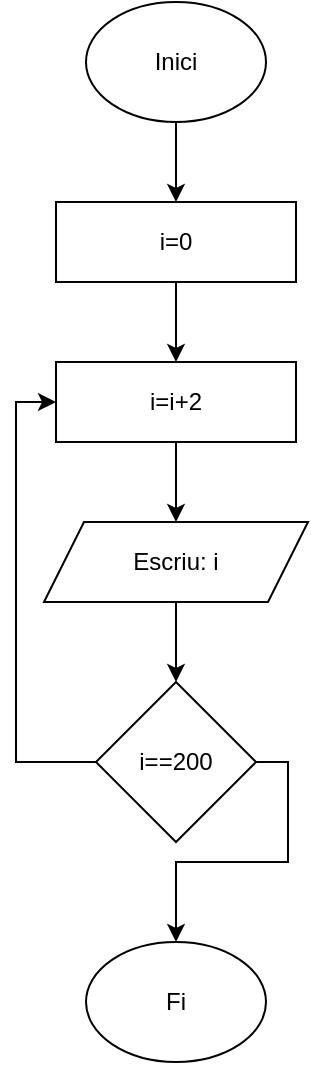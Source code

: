 <mxfile version="20.4.0" type="device"><diagram id="A4PmgrOAmkXMZe2r6g8q" name="Page-1"><mxGraphModel dx="942" dy="592" grid="1" gridSize="10" guides="1" tooltips="1" connect="1" arrows="1" fold="1" page="1" pageScale="1" pageWidth="827" pageHeight="1169" math="0" shadow="0"><root><mxCell id="0"/><mxCell id="1" parent="0"/><mxCell id="P02LuTssI_CUBRWa-9mV-10" style="edgeStyle=orthogonalEdgeStyle;rounded=0;orthogonalLoop=1;jettySize=auto;html=1;" edge="1" parent="1" source="P02LuTssI_CUBRWa-9mV-1" target="P02LuTssI_CUBRWa-9mV-2"><mxGeometry relative="1" as="geometry"/></mxCell><mxCell id="P02LuTssI_CUBRWa-9mV-1" value="Inici" style="ellipse;whiteSpace=wrap;html=1;" vertex="1" parent="1"><mxGeometry x="369" y="20" width="90" height="60" as="geometry"/></mxCell><mxCell id="P02LuTssI_CUBRWa-9mV-11" style="edgeStyle=orthogonalEdgeStyle;rounded=0;orthogonalLoop=1;jettySize=auto;html=1;" edge="1" parent="1" source="P02LuTssI_CUBRWa-9mV-2" target="P02LuTssI_CUBRWa-9mV-3"><mxGeometry relative="1" as="geometry"/></mxCell><mxCell id="P02LuTssI_CUBRWa-9mV-2" value="i=0" style="rounded=0;whiteSpace=wrap;html=1;" vertex="1" parent="1"><mxGeometry x="354" y="120" width="120" height="40" as="geometry"/></mxCell><mxCell id="P02LuTssI_CUBRWa-9mV-12" style="edgeStyle=orthogonalEdgeStyle;rounded=0;orthogonalLoop=1;jettySize=auto;html=1;" edge="1" parent="1" source="P02LuTssI_CUBRWa-9mV-3" target="P02LuTssI_CUBRWa-9mV-5"><mxGeometry relative="1" as="geometry"/></mxCell><mxCell id="P02LuTssI_CUBRWa-9mV-3" value="i=i+2" style="rounded=0;whiteSpace=wrap;html=1;" vertex="1" parent="1"><mxGeometry x="354" y="200" width="120" height="40" as="geometry"/></mxCell><mxCell id="P02LuTssI_CUBRWa-9mV-13" style="edgeStyle=orthogonalEdgeStyle;rounded=0;orthogonalLoop=1;jettySize=auto;html=1;" edge="1" parent="1" source="P02LuTssI_CUBRWa-9mV-5" target="P02LuTssI_CUBRWa-9mV-6"><mxGeometry relative="1" as="geometry"/></mxCell><mxCell id="P02LuTssI_CUBRWa-9mV-5" value="Escriu: i" style="shape=parallelogram;perimeter=parallelogramPerimeter;whiteSpace=wrap;html=1;fixedSize=1;" vertex="1" parent="1"><mxGeometry x="348" y="280" width="132" height="40" as="geometry"/></mxCell><mxCell id="P02LuTssI_CUBRWa-9mV-7" style="edgeStyle=orthogonalEdgeStyle;rounded=0;orthogonalLoop=1;jettySize=auto;html=1;entryX=0;entryY=0.5;entryDx=0;entryDy=0;exitX=0;exitY=0.5;exitDx=0;exitDy=0;" edge="1" parent="1" source="P02LuTssI_CUBRWa-9mV-6" target="P02LuTssI_CUBRWa-9mV-3"><mxGeometry relative="1" as="geometry"><Array as="points"><mxPoint x="334" y="400"/><mxPoint x="334" y="220"/></Array></mxGeometry></mxCell><mxCell id="P02LuTssI_CUBRWa-9mV-8" style="edgeStyle=orthogonalEdgeStyle;rounded=0;orthogonalLoop=1;jettySize=auto;html=1;exitX=1;exitY=0.5;exitDx=0;exitDy=0;entryX=0.5;entryY=0;entryDx=0;entryDy=0;" edge="1" parent="1" source="P02LuTssI_CUBRWa-9mV-6" target="P02LuTssI_CUBRWa-9mV-9"><mxGeometry relative="1" as="geometry"><mxPoint x="500" y="460" as="targetPoint"/><Array as="points"><mxPoint x="470" y="400"/><mxPoint x="470" y="450"/><mxPoint x="414" y="450"/></Array></mxGeometry></mxCell><mxCell id="P02LuTssI_CUBRWa-9mV-6" value="i==200" style="rhombus;whiteSpace=wrap;html=1;" vertex="1" parent="1"><mxGeometry x="374" y="360" width="80" height="80" as="geometry"/></mxCell><mxCell id="P02LuTssI_CUBRWa-9mV-9" value="Fi" style="ellipse;whiteSpace=wrap;html=1;" vertex="1" parent="1"><mxGeometry x="369" y="490" width="90" height="60" as="geometry"/></mxCell></root></mxGraphModel></diagram></mxfile>